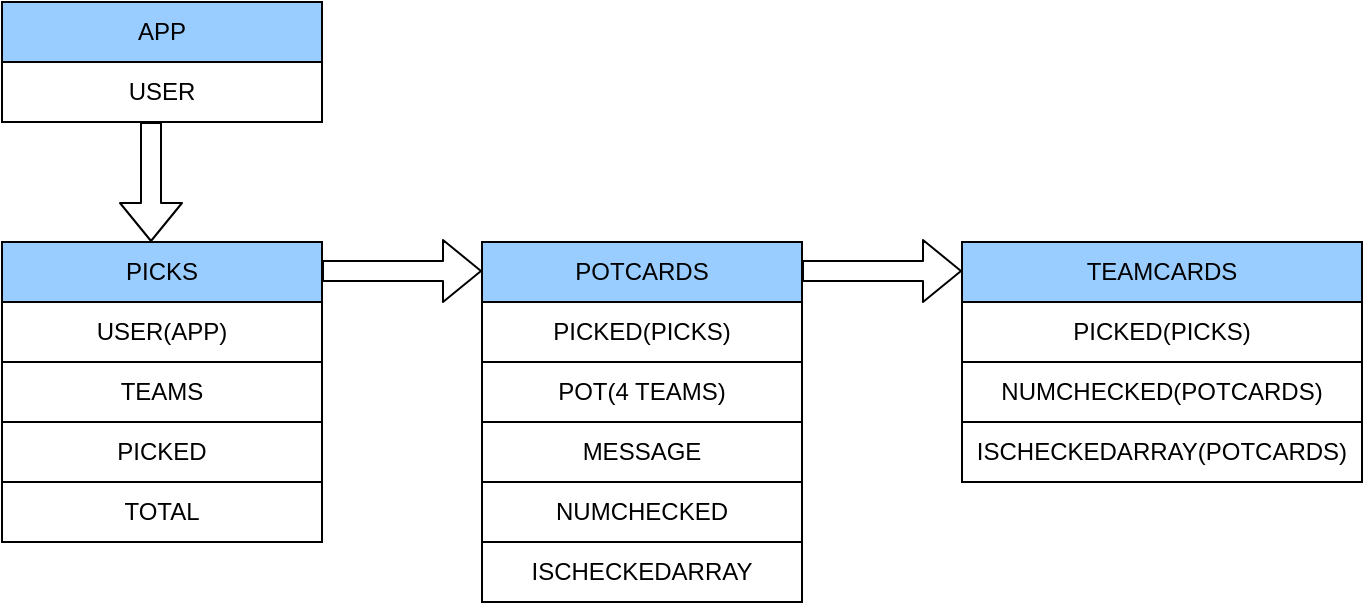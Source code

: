 <mxfile>
    <diagram id="KYZBQ46yWgXoRKhUHI4g" name="Page-1">
        <mxGraphModel dx="882" dy="591" grid="1" gridSize="10" guides="1" tooltips="1" connect="1" arrows="1" fold="1" page="1" pageScale="1" pageWidth="850" pageHeight="1100" math="0" shadow="0">
            <root>
                <mxCell id="0"/>
                <mxCell id="1" parent="0"/>
                <mxCell id="2" value="&lt;font color=&quot;#000000&quot;&gt;APP&lt;/font&gt;" style="rounded=0;whiteSpace=wrap;html=1;fillColor=#99CCFF;align=center;" vertex="1" parent="1">
                    <mxGeometry x="40" y="40" width="160" height="30" as="geometry"/>
                </mxCell>
                <mxCell id="3" value="USER" style="rounded=0;whiteSpace=wrap;html=1;" vertex="1" parent="1">
                    <mxGeometry x="40" y="70" width="160" height="30" as="geometry"/>
                </mxCell>
                <mxCell id="7" value="&lt;font color=&quot;#000000&quot;&gt;PICKS&lt;/font&gt;" style="rounded=0;whiteSpace=wrap;html=1;fillColor=#99CCFF;align=center;" vertex="1" parent="1">
                    <mxGeometry x="40" y="160" width="160" height="30" as="geometry"/>
                </mxCell>
                <mxCell id="8" value="USER(APP)" style="rounded=0;whiteSpace=wrap;html=1;" vertex="1" parent="1">
                    <mxGeometry x="40" y="190" width="160" height="30" as="geometry"/>
                </mxCell>
                <mxCell id="9" value="" style="shape=flexArrow;endArrow=classic;html=1;fontColor=#000000;" edge="1" parent="1">
                    <mxGeometry width="50" height="50" relative="1" as="geometry">
                        <mxPoint x="114.5" y="100" as="sourcePoint"/>
                        <mxPoint x="114.5" y="160" as="targetPoint"/>
                    </mxGeometry>
                </mxCell>
                <mxCell id="10" value="TEAMS" style="rounded=0;whiteSpace=wrap;html=1;" vertex="1" parent="1">
                    <mxGeometry x="40" y="220" width="160" height="30" as="geometry"/>
                </mxCell>
                <mxCell id="11" value="PICKED" style="rounded=0;whiteSpace=wrap;html=1;" vertex="1" parent="1">
                    <mxGeometry x="40" y="250" width="160" height="30" as="geometry"/>
                </mxCell>
                <mxCell id="12" value="TOTAL" style="rounded=0;whiteSpace=wrap;html=1;" vertex="1" parent="1">
                    <mxGeometry x="40" y="280" width="160" height="30" as="geometry"/>
                </mxCell>
                <mxCell id="13" value="&lt;font color=&quot;#000000&quot;&gt;POTCARDS&lt;/font&gt;" style="rounded=0;whiteSpace=wrap;html=1;fillColor=#99CCFF;align=center;" vertex="1" parent="1">
                    <mxGeometry x="280" y="160" width="160" height="30" as="geometry"/>
                </mxCell>
                <mxCell id="14" value="PICKED(PICKS)" style="rounded=0;whiteSpace=wrap;html=1;" vertex="1" parent="1">
                    <mxGeometry x="280" y="190" width="160" height="30" as="geometry"/>
                </mxCell>
                <mxCell id="15" value="POT(4 TEAMS)" style="rounded=0;whiteSpace=wrap;html=1;" vertex="1" parent="1">
                    <mxGeometry x="280" y="220" width="160" height="30" as="geometry"/>
                </mxCell>
                <mxCell id="16" value="MESSAGE" style="rounded=0;whiteSpace=wrap;html=1;" vertex="1" parent="1">
                    <mxGeometry x="280" y="250" width="160" height="30" as="geometry"/>
                </mxCell>
                <mxCell id="17" value="NUMCHECKED" style="rounded=0;whiteSpace=wrap;html=1;" vertex="1" parent="1">
                    <mxGeometry x="280" y="280" width="160" height="30" as="geometry"/>
                </mxCell>
                <mxCell id="18" value="ISCHECKEDARRAY" style="rounded=0;whiteSpace=wrap;html=1;" vertex="1" parent="1">
                    <mxGeometry x="280" y="310" width="160" height="30" as="geometry"/>
                </mxCell>
                <mxCell id="23" value="" style="group" vertex="1" connectable="0" parent="1">
                    <mxGeometry x="520" y="160" width="200" height="120" as="geometry"/>
                </mxCell>
                <mxCell id="19" value="&lt;font color=&quot;#000000&quot;&gt;TEAMCARDS&lt;/font&gt;" style="rounded=0;whiteSpace=wrap;html=1;fillColor=#99CCFF;align=center;" vertex="1" parent="23">
                    <mxGeometry width="200" height="30" as="geometry"/>
                </mxCell>
                <mxCell id="20" value="NUMCHECKED(POTCARDS)" style="rounded=0;whiteSpace=wrap;html=1;" vertex="1" parent="23">
                    <mxGeometry y="60" width="200" height="30" as="geometry"/>
                </mxCell>
                <mxCell id="21" value="ISCHECKEDARRAY(POTCARDS)" style="rounded=0;whiteSpace=wrap;html=1;" vertex="1" parent="23">
                    <mxGeometry y="90" width="200" height="30" as="geometry"/>
                </mxCell>
                <mxCell id="22" value="PICKED(PICKS)" style="rounded=0;whiteSpace=wrap;html=1;" vertex="1" parent="23">
                    <mxGeometry y="30" width="200" height="30" as="geometry"/>
                </mxCell>
                <mxCell id="24" value="" style="shape=flexArrow;endArrow=classic;html=1;fontColor=#000000;" edge="1" parent="1">
                    <mxGeometry width="50" height="50" relative="1" as="geometry">
                        <mxPoint x="200" y="174.5" as="sourcePoint"/>
                        <mxPoint x="280" y="174.5" as="targetPoint"/>
                    </mxGeometry>
                </mxCell>
                <mxCell id="25" value="" style="shape=flexArrow;endArrow=classic;html=1;fontColor=#000000;" edge="1" parent="1">
                    <mxGeometry width="50" height="50" relative="1" as="geometry">
                        <mxPoint x="440" y="174.5" as="sourcePoint"/>
                        <mxPoint x="520" y="174.5" as="targetPoint"/>
                    </mxGeometry>
                </mxCell>
            </root>
        </mxGraphModel>
    </diagram>
</mxfile>